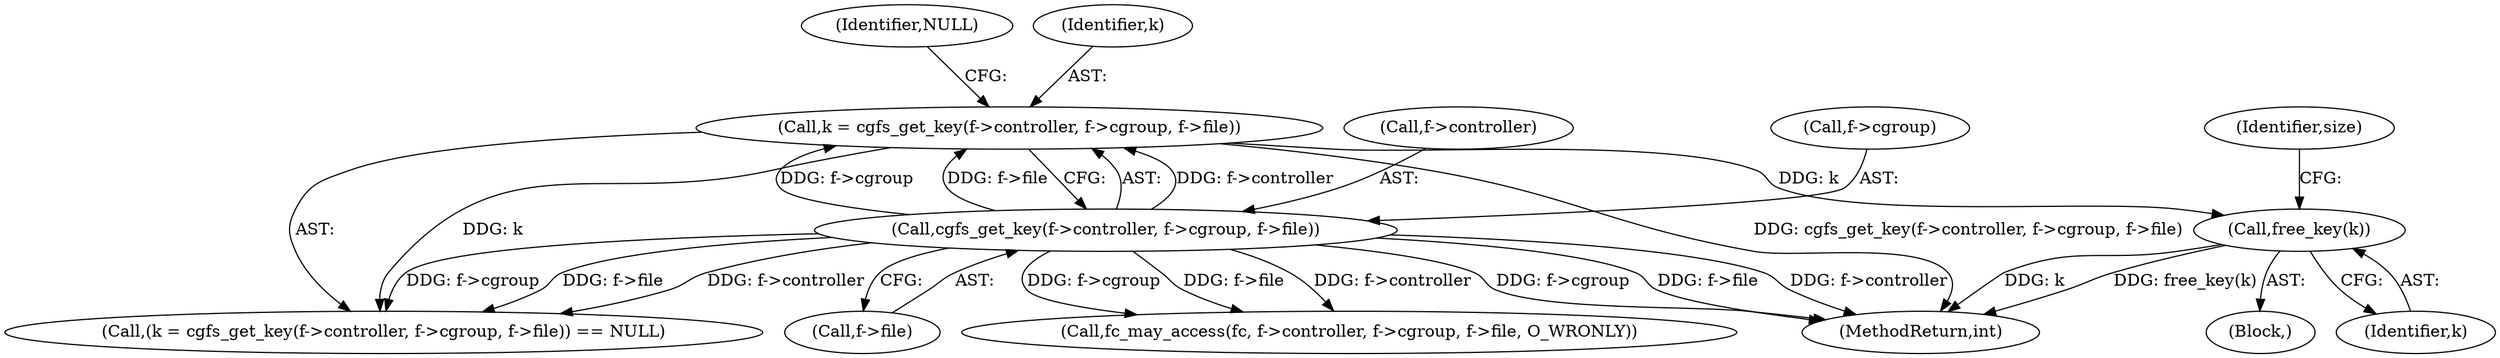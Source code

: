 digraph "0_lxcfs_8ee2a503e102b1a43ec4d83113dc275ab20a869a@API" {
"1000277" [label="(Call,free_key(k))"];
"1000168" [label="(Call,k = cgfs_get_key(f->controller, f->cgroup, f->file))"];
"1000170" [label="(Call,cgfs_get_key(f->controller, f->cgroup, f->file))"];
"1000170" [label="(Call,cgfs_get_key(f->controller, f->cgroup, f->file))"];
"1000177" [label="(Call,f->file)"];
"1000171" [label="(Call,f->controller)"];
"1000106" [label="(Block,)"];
"1000180" [label="(Identifier,NULL)"];
"1000278" [label="(Identifier,k)"];
"1000168" [label="(Call,k = cgfs_get_key(f->controller, f->cgroup, f->file))"];
"1000189" [label="(Call,fc_may_access(fc, f->controller, f->cgroup, f->file, O_WRONLY))"];
"1000280" [label="(Identifier,size)"];
"1000167" [label="(Call,(k = cgfs_get_key(f->controller, f->cgroup, f->file)) == NULL)"];
"1000169" [label="(Identifier,k)"];
"1000277" [label="(Call,free_key(k))"];
"1000174" [label="(Call,f->cgroup)"];
"1000281" [label="(MethodReturn,int)"];
"1000277" -> "1000106"  [label="AST: "];
"1000277" -> "1000278"  [label="CFG: "];
"1000278" -> "1000277"  [label="AST: "];
"1000280" -> "1000277"  [label="CFG: "];
"1000277" -> "1000281"  [label="DDG: k"];
"1000277" -> "1000281"  [label="DDG: free_key(k)"];
"1000168" -> "1000277"  [label="DDG: k"];
"1000168" -> "1000167"  [label="AST: "];
"1000168" -> "1000170"  [label="CFG: "];
"1000169" -> "1000168"  [label="AST: "];
"1000170" -> "1000168"  [label="AST: "];
"1000180" -> "1000168"  [label="CFG: "];
"1000168" -> "1000281"  [label="DDG: cgfs_get_key(f->controller, f->cgroup, f->file)"];
"1000168" -> "1000167"  [label="DDG: k"];
"1000170" -> "1000168"  [label="DDG: f->controller"];
"1000170" -> "1000168"  [label="DDG: f->cgroup"];
"1000170" -> "1000168"  [label="DDG: f->file"];
"1000170" -> "1000177"  [label="CFG: "];
"1000171" -> "1000170"  [label="AST: "];
"1000174" -> "1000170"  [label="AST: "];
"1000177" -> "1000170"  [label="AST: "];
"1000170" -> "1000281"  [label="DDG: f->controller"];
"1000170" -> "1000281"  [label="DDG: f->file"];
"1000170" -> "1000281"  [label="DDG: f->cgroup"];
"1000170" -> "1000167"  [label="DDG: f->controller"];
"1000170" -> "1000167"  [label="DDG: f->cgroup"];
"1000170" -> "1000167"  [label="DDG: f->file"];
"1000170" -> "1000189"  [label="DDG: f->controller"];
"1000170" -> "1000189"  [label="DDG: f->cgroup"];
"1000170" -> "1000189"  [label="DDG: f->file"];
}
